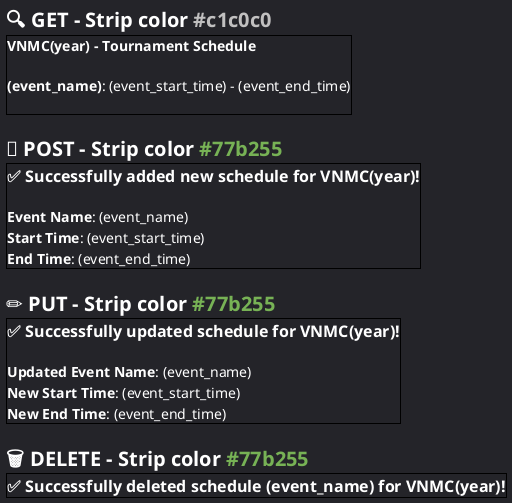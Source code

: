 @startsalt schedule
	<style>
		saltDiagram {
			BackgroundColor #242429
		}
	</style>
	{
		= <color:#ffffff>🔍 GET - Strip color <color:#c1c0c0><size:16>#c1c0c0
		{+
			<b><color:#ffffff><size:14>VNMC(year) - Tournament Schedule
			.
			<color:#ffffff><size:14>**(event_name)**: (event_start_time) - (event_end_time)
			/' rest of schedules '/ .
		}
		.
		= <color:#ffffff>📄 POST - Strip color <color:#77b255><size:16>#77b255
		{+
			<b><color:#ffffff><size:16>✅ Successfully added new schedule for VNMC(year)!
			.
			<color:#ffffff><size:14>**Event Name**: (event_name)
			<color:#ffffff><size:14>**Start Time**: (event_start_time)
			<color:#ffffff><size:14>**End Time**: (event_end_time)
		}
		.
		= <color:#ffffff>✏️ PUT - Strip color <color:#77b255><size:16>#77b255
		{+
			<b><color:#ffffff><size:16>✅ Successfully updated schedule for VNMC(year)!
			.
			<color:#ffffff><size:14>**Updated Event Name**: (event_name)
			<color:#ffffff><size:14>**New Start Time**: (event_start_time)
			<color:#ffffff><size:14>**New End Time**: (event_end_time)
		}
		.
		= <color:#ffffff>🗑️ DELETE - Strip color <color:#77b255><size:16>#77b255
		{+
			<b><color:#ffffff><size:16>✅ Successfully deleted schedule (event_name) for VNMC(year)!
		}
	}
@endsalt